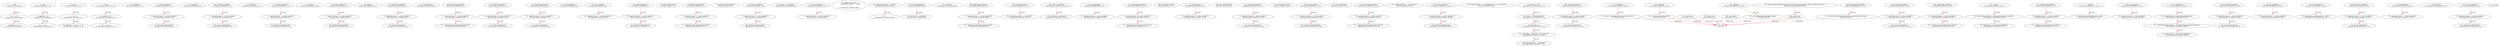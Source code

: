 digraph  {
13 [label="2_ add\n13-function_definition-3-6", type_label=function_definition];
31 [label="3_ c = a + b;\n31-expression_statement-4-4", type_label=expression_statement];
37 [label="4_ require(c >= a);\n37-expression_statement-5-5", type_label=expression_statement];
44 [label="6_ sub\n44-function_definition-7-10", type_label=function_definition];
62 [label="7_ require(b <= a);\n62-expression_statement-8-8", type_label=expression_statement];
69 [label="8_ c = a - b;\n69-expression_statement-9-9", type_label=expression_statement];
75 [label="10_ mul\n75-function_definition-11-14", type_label=function_definition];
93 [label="11_ c = a * b;\n93-expression_statement-12-12", type_label=expression_statement];
99 [label="12_ require(a == 0 || c / a == b);\n99-expression_statement-13-13", type_label=expression_statement];
112 [label="14_ div\n112-function_definition-15-18", type_label=function_definition];
130 [label="15_ require(b > 0);\n130-expression_statement-16-16", type_label=expression_statement];
137 [label="16_ c = a / b;\n137-expression_statement-17-17", type_label=expression_statement];
146 [label="20_ totalSupply\n146-function_definition-21-21", type_label=function_definition];
154 [label="21_ sendto_txorigin37\n154-function_definition-22-25", type_label=function_definition];
170 [label="22_ require (tx.origin == owner_txorigin37);\n170-expression_statement-23-23", type_label=expression_statement];
179 [label="23_ receiver.transfer(amount);\n179-expression_statement-24-24", type_label=expression_statement];
186 [label="25_ balanceOf\n186-function_definition-26-26", type_label=function_definition];
199 [label="26_ transferTo_txorigin3\n199-function_definition-27-30", type_label=function_definition];
215 [label="27_ require(tx.origin == owner_txorigin3);\n215-expression_statement-28-28", type_label=expression_statement];
224 [label="28_ to.call.value(amount);\n224-expression_statement-29-29", type_label=expression_statement];
233 [label="30_ allowance\n233-function_definition-31-31", type_label=function_definition];
250 [label="31_ sendto_txorigin9\n250-function_definition-32-35", type_label=function_definition];
266 [label="32_ require (tx.origin == owner_txorigin9);\n266-expression_statement-33-33", type_label=expression_statement];
275 [label="33_ receiver.transfer(amount);\n275-expression_statement-34-34", type_label=expression_statement];
282 [label="35_ transfer\n282-function_definition-36-36", type_label=function_definition];
298 [label="36_ sendto_txorigin25\n298-function_definition-37-40", type_label=function_definition];
314 [label="37_ require (tx.origin == owner_txorigin25);\n314-expression_statement-38-38", type_label=expression_statement];
323 [label="38_ receiver.transfer(amount);\n323-expression_statement-39-39", type_label=expression_statement];
330 [label="40_ approve\n330-function_definition-41-41", type_label=function_definition];
346 [label="41_ transferTo_txorigin19\n346-function_definition-42-45", type_label=function_definition];
362 [label="42_ require(tx.origin == owner_txorigin19);\n362-expression_statement-43-43", type_label=expression_statement];
371 [label="43_ to.call.value(amount);\n371-expression_statement-44-44", type_label=expression_statement];
380 [label="45_ transferFrom\n380-function_definition-46-46", type_label=function_definition];
400 [label="46_ withdrawAll_txorigin26\n400-function_definition-47-50", type_label=function_definition];
412 [label="47_ require(tx.origin == owner_txorigin26);\n412-expression_statement-48-48", type_label=expression_statement];
421 [label="48_ _recipient.transfer(address(this).balance);\n421-expression_statement-49-49", type_label=expression_statement];
432 [label="50_ transferTo_txorigin27\n432-function_definition-51-54", type_label=function_definition];
448 [label="51_ require(tx.origin == owner_txorigin27);\n448-expression_statement-52-52", type_label=expression_statement];
457 [label="52_ to.call.value(amount);\n457-expression_statement-53-53", type_label=expression_statement];
480 [label="55_ transferTo_txorigin31\n480-function_definition-56-59", type_label=function_definition];
496 [label="56_ require(tx.origin == owner_txorigin31);\n496-expression_statement-57-57", type_label=expression_statement];
505 [label="57_ to.call.value(amount);\n505-expression_statement-58-58", type_label=expression_statement];
531 [label="62_ receiveApproval\n531-function_definition-63-63", type_label=function_definition];
550 [label="63_ bug_txorigin20\n550-function_definition-64-66", type_label=function_definition];
558 [label="64_ require(tx.origin == owner_txorigin20);\n558-expression_statement-65-65", type_label=expression_statement];
570 [label="68_ sendto_txorigin21\n570-function_definition-69-72", type_label=function_definition];
586 [label="69_ require (tx.origin == owner_txorigin21);\n586-expression_statement-70-70", type_label=expression_statement];
595 [label="70_ receiver.transfer(amount);\n595-expression_statement-71-71", type_label=expression_statement];
602 [label="72_ address public owner;\n602-new_variable-73-73", type_label=new_variable];
607 [label="73_ withdrawAll_txorigin10\n607-function_definition-74-77", type_label=function_definition];
619 [label="74_ require(tx.origin == owner_txorigin10);\n619-expression_statement-75-75", type_label=expression_statement];
628 [label="75_ _recipient.transfer(address(this).balance);\n628-expression_statement-76-76", type_label=expression_statement];
639 [label="77_ address public newOwner;\n639-new_variable-78-78", type_label=new_variable];
644 [label="78_ sendto_txorigin13\n644-function_definition-79-82", type_label=function_definition];
660 [label="79_ require (tx.origin == owner_txorigin13);\n660-expression_statement-80-80", type_label=expression_statement];
669 [label="80_ receiver.transfer(amount);\n669-expression_statement-81-81", type_label=expression_statement];
688 [label="84_ owner = msg.sender;\n688-expression_statement-85-85", type_label=expression_statement];
694 [label="86_ bug_txorigin32\n694-function_definition-87-89", type_label=function_definition];
702 [label="87_ require(tx.origin == owner_txorigin32);\n702-expression_statement-88-88", type_label=expression_statement];
711 [label="89_ modifier onlyOwner {\n        require(msg.sender == owner);\n        _;\n    }\n711-expression_statement-90-93", type_label=expression_statement];
714 [label="90_ require(msg.sender == owner);\n714-expression_statement-91-91", type_label=expression_statement];
723 [label="91_ _;\n723-expression_statement-92-92", type_label=expression_statement];
725 [label="93_ transferOwnership\n725-function_definition-94-96", type_label=function_definition];
732 [label="93_ onlyOwner\n732-expression_statement-94-94", type_label=expression_statement];
735 [label="94_ newOwner = _newOwner;\n735-expression_statement-95-95", type_label=expression_statement];
739 [label="96_ withdrawAll_txorigin38\n739-function_definition-97-100", type_label=function_definition];
751 [label="97_ require(tx.origin == owner_txorigin38);\n751-expression_statement-98-98", type_label=expression_statement];
760 [label="98_ _recipient.transfer(address(this).balance);\n760-expression_statement-99-99", type_label=expression_statement];
771 [label="100_ acceptOwnership\n771-function_definition-101-106", type_label=function_definition];
775 [label="101_ require(msg.sender == newOwner);\n775-expression_statement-102-102", type_label=expression_statement];
790 [label="103_ owner = newOwner;\n790-expression_statement-104-104", type_label=expression_statement];
794 [label="104_ newOwner = address(0);\n794-expression_statement-105-105", type_label=expression_statement];
800 [label="106_ bug_txorigin4\n800-function_definition-107-109", type_label=function_definition];
808 [label="107_ require(tx.origin == owner_txorigin4);\n808-expression_statement-108-108", type_label=expression_statement];
831 [label="112_ withdrawAll_txorigin22\n831-function_definition-113-116", type_label=function_definition];
843 [label="113_ require(tx.origin == owner_txorigin22);\n843-expression_statement-114-114", type_label=expression_statement];
852 [label="114_ _recipient.transfer(address(this).balance);\n852-expression_statement-115-115", type_label=expression_statement];
863 [label="116_ string public symbol;\n863-new_variable-117-117", type_label=new_variable];
868 [label="117_ bug_txorigin12\n868-function_definition-118-120", type_label=function_definition];
876 [label="118_ require(tx.origin == owner_txorigin12);\n876-expression_statement-119-119", type_label=expression_statement];
885 [label="120_ uint public decimals;\n885-new_variable-121-121", type_label=new_variable];
890 [label="121_ transferTo_txorigin11\n890-function_definition-122-125", type_label=function_definition];
906 [label="122_ require(tx.origin == owner_txorigin11);\n906-expression_statement-123-123", type_label=expression_statement];
915 [label="123_ to.call.value(amount);\n915-expression_statement-124-124", type_label=expression_statement];
924 [label="125_ string public  name;\n924-new_variable-126-126", type_label=new_variable];
929 [label="126_ sendto_txorigin1\n929-function_definition-127-130", type_label=function_definition];
945 [label="127_ require (tx.origin == owner_txorigin1);\n945-expression_statement-128-128", type_label=expression_statement];
954 [label="128_ receiver.transfer(amount);\n954-expression_statement-129-129", type_label=expression_statement];
961 [label="130_ uint _totalSupply;\n961-new_variable-131-131", type_label=new_variable];
965 [label="131_ withdrawAll_txorigin2\n965-function_definition-132-135", type_label=function_definition];
977 [label="132_ require(tx.origin == owner_txorigin2);\n977-expression_statement-133-133", type_label=expression_statement];
986 [label="133_ _recipient.transfer(address(this).balance);\n986-expression_statement-134-134", type_label=expression_statement];
997 [label="135_ mapping(address => uint) balances;\n997-new_variable-136-136", type_label=new_variable];
1003 [label="136_ sendto_txorigin17\n1003-function_definition-137-140", type_label=function_definition];
1019 [label="137_ require (tx.origin == owner_txorigin17);\n1019-expression_statement-138-138", type_label=expression_statement];
1028 [label="138_ receiver.transfer(amount);\n1028-expression_statement-139-139", type_label=expression_statement];
1035 [label="140_ mapping(address => mapping(address => uint)) allowed;\n1035-new_variable-141-141", type_label=new_variable];
1045 [label="142_ symbol = \"FTB\";\n1045-expression_statement-143-143", type_label=expression_statement];
1050 [label="143_ name = \"ForTheBlockchain\";\n1050-expression_statement-144-144", type_label=expression_statement];
1055 [label="144_ decimals = 8;\n1055-expression_statement-145-145", type_label=expression_statement];
1059 [label="145_ _totalSupply =100000000 * 10**(decimals);\n1059-expression_statement-146-146", type_label=expression_statement];
1068 [label="146_ balances[owner] = _totalSupply;\n1068-expression_statement-147-147", type_label=expression_statement];
1084 [label="149_ transferTo_txorigin7\n1084-function_definition-150-153", type_label=function_definition];
1100 [label="150_ require(tx.origin == owner_txorigin7);\n1100-expression_statement-151-151", type_label=expression_statement];
1109 [label="151_ to.call.value(amount);\n1109-expression_statement-152-152", type_label=expression_statement];
1118 [label="153_ totalSupply\n1118-function_definition-154-156", type_label=function_definition];
1127 [label="154_ return _totalSupply.sub(balances[address(0)]);\n1127-return-155-155", type_label=return];
1138 [label="156_ transferTo_txorigin23\n1138-function_definition-157-160", type_label=function_definition];
1154 [label="157_ require(tx.origin == owner_txorigin23);\n1154-expression_statement-158-158", type_label=expression_statement];
1163 [label="158_ to.call.value(amount);\n1163-expression_statement-159-159", type_label=expression_statement];
1172 [label="160_ balanceOf\n1172-function_definition-161-163", type_label=function_definition];
1186 [label="161_ return balances[tokenOwner];\n1186-return-162-162", type_label=return];
1190 [label="163_ withdrawAll_txorigin14\n1190-function_definition-164-167", type_label=function_definition];
1202 [label="164_ require(tx.origin == owner_txorigin14);\n1202-expression_statement-165-165", type_label=expression_statement];
1211 [label="165_ _recipient.transfer(address(this).balance);\n1211-expression_statement-166-166", type_label=expression_statement];
1222 [label="167_ transfer\n1222-function_definition-168-173", type_label=function_definition];
1239 [label="168_ balances[msg.sender] = balances[msg.sender].sub(tokens);\n1239-expression_statement-169-169", type_label=expression_statement];
1256 [label="169_ balances[to] = balances[to].add(tokens);\n1256-expression_statement-170-170", type_label=expression_statement];
1279 [label="171_ return true;\n1279-return-172-172", type_label=return];
1282 [label="173_ withdrawAll_txorigin30\n1282-function_definition-174-177", type_label=function_definition];
1294 [label="174_ require(tx.origin == owner_txorigin30);\n1294-expression_statement-175-175", type_label=expression_statement];
1303 [label="175_ _recipient.transfer(address(this).balance);\n1303-expression_statement-176-176", type_label=expression_statement];
1314 [label="177_ approve\n1314-function_definition-178-182", type_label=function_definition];
1331 [label="178_ allowed[msg.sender][spender] = tokens;\n1331-expression_statement-179-179", type_label=expression_statement];
1351 [label="180_ return true;\n1351-return-181-181", type_label=return];
1354 [label="182_ bug_txorigin8\n1354-function_definition-183-185", type_label=function_definition];
1362 [label="183_ require(tx.origin == owner_txorigin8);\n1362-expression_statement-184-184", type_label=expression_statement];
1371 [label="185_ transferFrom\n1371-function_definition-186-192", type_label=function_definition];
1392 [label="186_ balances[from] = balances[from].sub(tokens);\n1392-expression_statement-187-187", type_label=expression_statement];
1405 [label="187_ allowed[from][msg.sender] = allowed[from][msg.sender].sub(tokens);\n1405-expression_statement-188-188", type_label=expression_statement];
1426 [label="188_ balances[to] = balances[to].add(tokens);\n1426-expression_statement-189-189", type_label=expression_statement];
1447 [label="190_ return true;\n1447-return-191-191", type_label=return];
1450 [label="192_ transferTo_txorigin39\n1450-function_definition-193-196", type_label=function_definition];
1466 [label="193_ require(tx.origin == owner_txorigin39);\n1466-expression_statement-194-194", type_label=expression_statement];
1475 [label="194_ to.call.value(amount);\n1475-expression_statement-195-195", type_label=expression_statement];
1484 [label="196_ allowance\n1484-function_definition-197-199", type_label=function_definition];
1502 [label="197_ return allowed[tokenOwner][spender];\n1502-return-198-198", type_label=return];
1508 [label="199_ bug_txorigin36\n1508-function_definition-200-202", type_label=function_definition];
1516 [label="200_ require(tx.origin == owner_txorigin36);\n1516-expression_statement-201-201", type_label=expression_statement];
1525 [label="202_ approveAndCall\n1525-function_definition-203-208", type_label=function_definition];
1546 [label="203_ allowed[msg.sender][spender] = tokens;\n1546-expression_statement-204-204", type_label=expression_statement];
1566 [label="205_ ApproveAndCallFallBack(spender).receiveApproval(msg.sender, tokens, address(this), data);\n1566-expression_statement-206-206", type_label=expression_statement];
1586 [label="206_ return true;\n1586-return-207-207", type_label=return];
1589 [label="208_ transferTo_txorigin35\n1589-function_definition-209-212", type_label=function_definition];
1605 [label="209_ require(tx.origin == owner_txorigin35);\n1605-expression_statement-210-210", type_label=expression_statement];
1614 [label="210_ to.call.value(amount);\n1614-expression_statement-211-211", type_label=expression_statement];
1629 [label="215_ bug_txorigin40\n1629-function_definition-216-218", type_label=function_definition];
1637 [label="216_ require(tx.origin == owner_txorigin40);\n1637-expression_statement-217-217", type_label=expression_statement];
1646 [label="218_ transferAnyERC20Token\n1646-function_definition-219-221", type_label=function_definition];
1657 [label="218_ onlyOwner\n1657-expression_statement-219-219", type_label=expression_statement];
1665 [label="219_ return ERC20Interface(tokenAddress).transfer(owner, tokens);\n1665-return-220-220", type_label=return];
1677 [label="221_ sendto_txorigin33\n1677-function_definition-222-225", type_label=function_definition];
1693 [label="222_ require (tx.origin == owner_txorigin33);\n1693-expression_statement-223-223", type_label=expression_statement];
1702 [label="223_ receiver.transfer(amount);\n1702-expression_statement-224-224", type_label=expression_statement];
1 [label="0_ start_node", type_label=start];
2 [label="0_ exit_node", type_label=exit];
13 -> 31  [color=red, controlflow_type=next_line, edge_type=CFG_edge, key=0, label=next_line];
31 -> 37  [color=red, controlflow_type=next_line, edge_type=CFG_edge, key=0, label=next_line];
44 -> 62  [color=red, controlflow_type=next_line, edge_type=CFG_edge, key=0, label=next_line];
62 -> 69  [color=red, controlflow_type=next_line, edge_type=CFG_edge, key=0, label=next_line];
75 -> 93  [color=red, controlflow_type=next_line, edge_type=CFG_edge, key=0, label=next_line];
93 -> 99  [color=red, controlflow_type=next_line, edge_type=CFG_edge, key=0, label=next_line];
112 -> 130  [color=red, controlflow_type=next_line, edge_type=CFG_edge, key=0, label=next_line];
130 -> 137  [color=red, controlflow_type=next_line, edge_type=CFG_edge, key=0, label=next_line];
154 -> 170  [color=red, controlflow_type=next_line, edge_type=CFG_edge, key=0, label=next_line];
170 -> 179  [color=red, controlflow_type=next_line, edge_type=CFG_edge, key=0, label=next_line];
199 -> 215  [color=red, controlflow_type=next_line, edge_type=CFG_edge, key=0, label=next_line];
215 -> 224  [color=red, controlflow_type=next_line, edge_type=CFG_edge, key=0, label=next_line];
250 -> 266  [color=red, controlflow_type=next_line, edge_type=CFG_edge, key=0, label=next_line];
266 -> 275  [color=red, controlflow_type=next_line, edge_type=CFG_edge, key=0, label=next_line];
298 -> 314  [color=red, controlflow_type=next_line, edge_type=CFG_edge, key=0, label=next_line];
314 -> 323  [color=red, controlflow_type=next_line, edge_type=CFG_edge, key=0, label=next_line];
346 -> 362  [color=red, controlflow_type=next_line, edge_type=CFG_edge, key=0, label=next_line];
362 -> 371  [color=red, controlflow_type=next_line, edge_type=CFG_edge, key=0, label=next_line];
400 -> 412  [color=red, controlflow_type=next_line, edge_type=CFG_edge, key=0, label=next_line];
412 -> 421  [color=red, controlflow_type=next_line, edge_type=CFG_edge, key=0, label=next_line];
432 -> 448  [color=red, controlflow_type=next_line, edge_type=CFG_edge, key=0, label=next_line];
448 -> 457  [color=red, controlflow_type=next_line, edge_type=CFG_edge, key=0, label=next_line];
480 -> 496  [color=red, controlflow_type=next_line, edge_type=CFG_edge, key=0, label=next_line];
496 -> 505  [color=red, controlflow_type=next_line, edge_type=CFG_edge, key=0, label=next_line];
550 -> 558  [color=red, controlflow_type=next_line, edge_type=CFG_edge, key=0, label=next_line];
570 -> 586  [color=red, controlflow_type=next_line, edge_type=CFG_edge, key=0, label=next_line];
586 -> 595  [color=red, controlflow_type=next_line, edge_type=CFG_edge, key=0, label=next_line];
607 -> 619  [color=red, controlflow_type=next_line, edge_type=CFG_edge, key=0, label=next_line];
619 -> 628  [color=red, controlflow_type=next_line, edge_type=CFG_edge, key=0, label=next_line];
644 -> 660  [color=red, controlflow_type=next_line, edge_type=CFG_edge, key=0, label=next_line];
660 -> 669  [color=red, controlflow_type=next_line, edge_type=CFG_edge, key=0, label=next_line];
694 -> 702  [color=red, controlflow_type=next_line, edge_type=CFG_edge, key=0, label=next_line];
714 -> 723  [color=red, controlflow_type=next_line, edge_type=CFG_edge, key=0, label=next_line];
725 -> 735  [color=red, controlflow_type=next_line, edge_type=CFG_edge, key=0, label=next_line];
739 -> 751  [color=red, controlflow_type=next_line, edge_type=CFG_edge, key=0, label=next_line];
751 -> 760  [color=red, controlflow_type=next_line, edge_type=CFG_edge, key=0, label=next_line];
771 -> 775  [color=red, controlflow_type=next_line, edge_type=CFG_edge, key=0, label=next_line];
790 -> 794  [color=red, controlflow_type=next_line, edge_type=CFG_edge, key=0, label=next_line];
800 -> 808  [color=red, controlflow_type=next_line, edge_type=CFG_edge, key=0, label=next_line];
831 -> 843  [color=red, controlflow_type=next_line, edge_type=CFG_edge, key=0, label=next_line];
843 -> 852  [color=red, controlflow_type=next_line, edge_type=CFG_edge, key=0, label=next_line];
868 -> 876  [color=red, controlflow_type=next_line, edge_type=CFG_edge, key=0, label=next_line];
890 -> 906  [color=red, controlflow_type=next_line, edge_type=CFG_edge, key=0, label=next_line];
906 -> 915  [color=red, controlflow_type=next_line, edge_type=CFG_edge, key=0, label=next_line];
929 -> 945  [color=red, controlflow_type=next_line, edge_type=CFG_edge, key=0, label=next_line];
945 -> 954  [color=red, controlflow_type=next_line, edge_type=CFG_edge, key=0, label=next_line];
965 -> 977  [color=red, controlflow_type=next_line, edge_type=CFG_edge, key=0, label=next_line];
977 -> 986  [color=red, controlflow_type=next_line, edge_type=CFG_edge, key=0, label=next_line];
1003 -> 1019  [color=red, controlflow_type=next_line, edge_type=CFG_edge, key=0, label=next_line];
1019 -> 1028  [color=red, controlflow_type=next_line, edge_type=CFG_edge, key=0, label=next_line];
1045 -> 1050  [color=red, controlflow_type=next_line, edge_type=CFG_edge, key=0, label=next_line];
1050 -> 1055  [color=red, controlflow_type=next_line, edge_type=CFG_edge, key=0, label=next_line];
1055 -> 1059  [color=red, controlflow_type=next_line, edge_type=CFG_edge, key=0, label=next_line];
1059 -> 1068  [color=red, controlflow_type=next_line, edge_type=CFG_edge, key=0, label=next_line];
1084 -> 1100  [color=red, controlflow_type=next_line, edge_type=CFG_edge, key=0, label=next_line];
1100 -> 1109  [color=red, controlflow_type=next_line, edge_type=CFG_edge, key=0, label=next_line];
1118 -> 1127  [color=red, controlflow_type=next_line, edge_type=CFG_edge, key=0, label=next_line];
1127 -> 2  [color=red, controlflow_type=return_exit, edge_type=CFG_edge, key=0, label=return_exit];
1138 -> 1154  [color=red, controlflow_type=next_line, edge_type=CFG_edge, key=0, label=next_line];
1154 -> 1163  [color=red, controlflow_type=next_line, edge_type=CFG_edge, key=0, label=next_line];
1172 -> 1186  [color=red, controlflow_type=next_line, edge_type=CFG_edge, key=0, label=next_line];
1186 -> 2  [color=red, controlflow_type=return_exit, edge_type=CFG_edge, key=0, label=return_exit];
1190 -> 1202  [color=red, controlflow_type=next_line, edge_type=CFG_edge, key=0, label=next_line];
1202 -> 1211  [color=red, controlflow_type=next_line, edge_type=CFG_edge, key=0, label=next_line];
1222 -> 1239  [color=red, controlflow_type=next_line, edge_type=CFG_edge, key=0, label=next_line];
1239 -> 1256  [color=red, controlflow_type=next_line, edge_type=CFG_edge, key=0, label=next_line];
1279 -> 2  [color=red, controlflow_type=return_exit, edge_type=CFG_edge, key=0, label=return_exit];
1282 -> 1294  [color=red, controlflow_type=next_line, edge_type=CFG_edge, key=0, label=next_line];
1294 -> 1303  [color=red, controlflow_type=next_line, edge_type=CFG_edge, key=0, label=next_line];
1314 -> 1331  [color=red, controlflow_type=next_line, edge_type=CFG_edge, key=0, label=next_line];
1351 -> 2  [color=red, controlflow_type=return_exit, edge_type=CFG_edge, key=0, label=return_exit];
1354 -> 1362  [color=red, controlflow_type=next_line, edge_type=CFG_edge, key=0, label=next_line];
1371 -> 1392  [color=red, controlflow_type=next_line, edge_type=CFG_edge, key=0, label=next_line];
1392 -> 1405  [color=red, controlflow_type=next_line, edge_type=CFG_edge, key=0, label=next_line];
1405 -> 1426  [color=red, controlflow_type=next_line, edge_type=CFG_edge, key=0, label=next_line];
1447 -> 2  [color=red, controlflow_type=return_exit, edge_type=CFG_edge, key=0, label=return_exit];
1450 -> 1466  [color=red, controlflow_type=next_line, edge_type=CFG_edge, key=0, label=next_line];
1466 -> 1475  [color=red, controlflow_type=next_line, edge_type=CFG_edge, key=0, label=next_line];
1484 -> 1502  [color=red, controlflow_type=next_line, edge_type=CFG_edge, key=0, label=next_line];
1502 -> 2  [color=red, controlflow_type=return_exit, edge_type=CFG_edge, key=0, label=return_exit];
1508 -> 1516  [color=red, controlflow_type=next_line, edge_type=CFG_edge, key=0, label=next_line];
1525 -> 1546  [color=red, controlflow_type=next_line, edge_type=CFG_edge, key=0, label=next_line];
1566 -> 1586  [color=red, controlflow_type=next_line, edge_type=CFG_edge, key=0, label=next_line];
1586 -> 2  [color=red, controlflow_type=return_exit, edge_type=CFG_edge, key=0, label=return_exit];
1589 -> 1605  [color=red, controlflow_type=next_line, edge_type=CFG_edge, key=0, label=next_line];
1605 -> 1614  [color=red, controlflow_type=next_line, edge_type=CFG_edge, key=0, label=next_line];
1629 -> 1637  [color=red, controlflow_type=next_line, edge_type=CFG_edge, key=0, label=next_line];
1646 -> 1665  [color=red, controlflow_type=next_line, edge_type=CFG_edge, key=0, label=next_line];
1665 -> 2  [color=red, controlflow_type=return_exit, edge_type=CFG_edge, key=0, label=return_exit];
1677 -> 1693  [color=red, controlflow_type=next_line, edge_type=CFG_edge, key=0, label=next_line];
1693 -> 1702  [color=red, controlflow_type=next_line, edge_type=CFG_edge, key=0, label=next_line];
}
